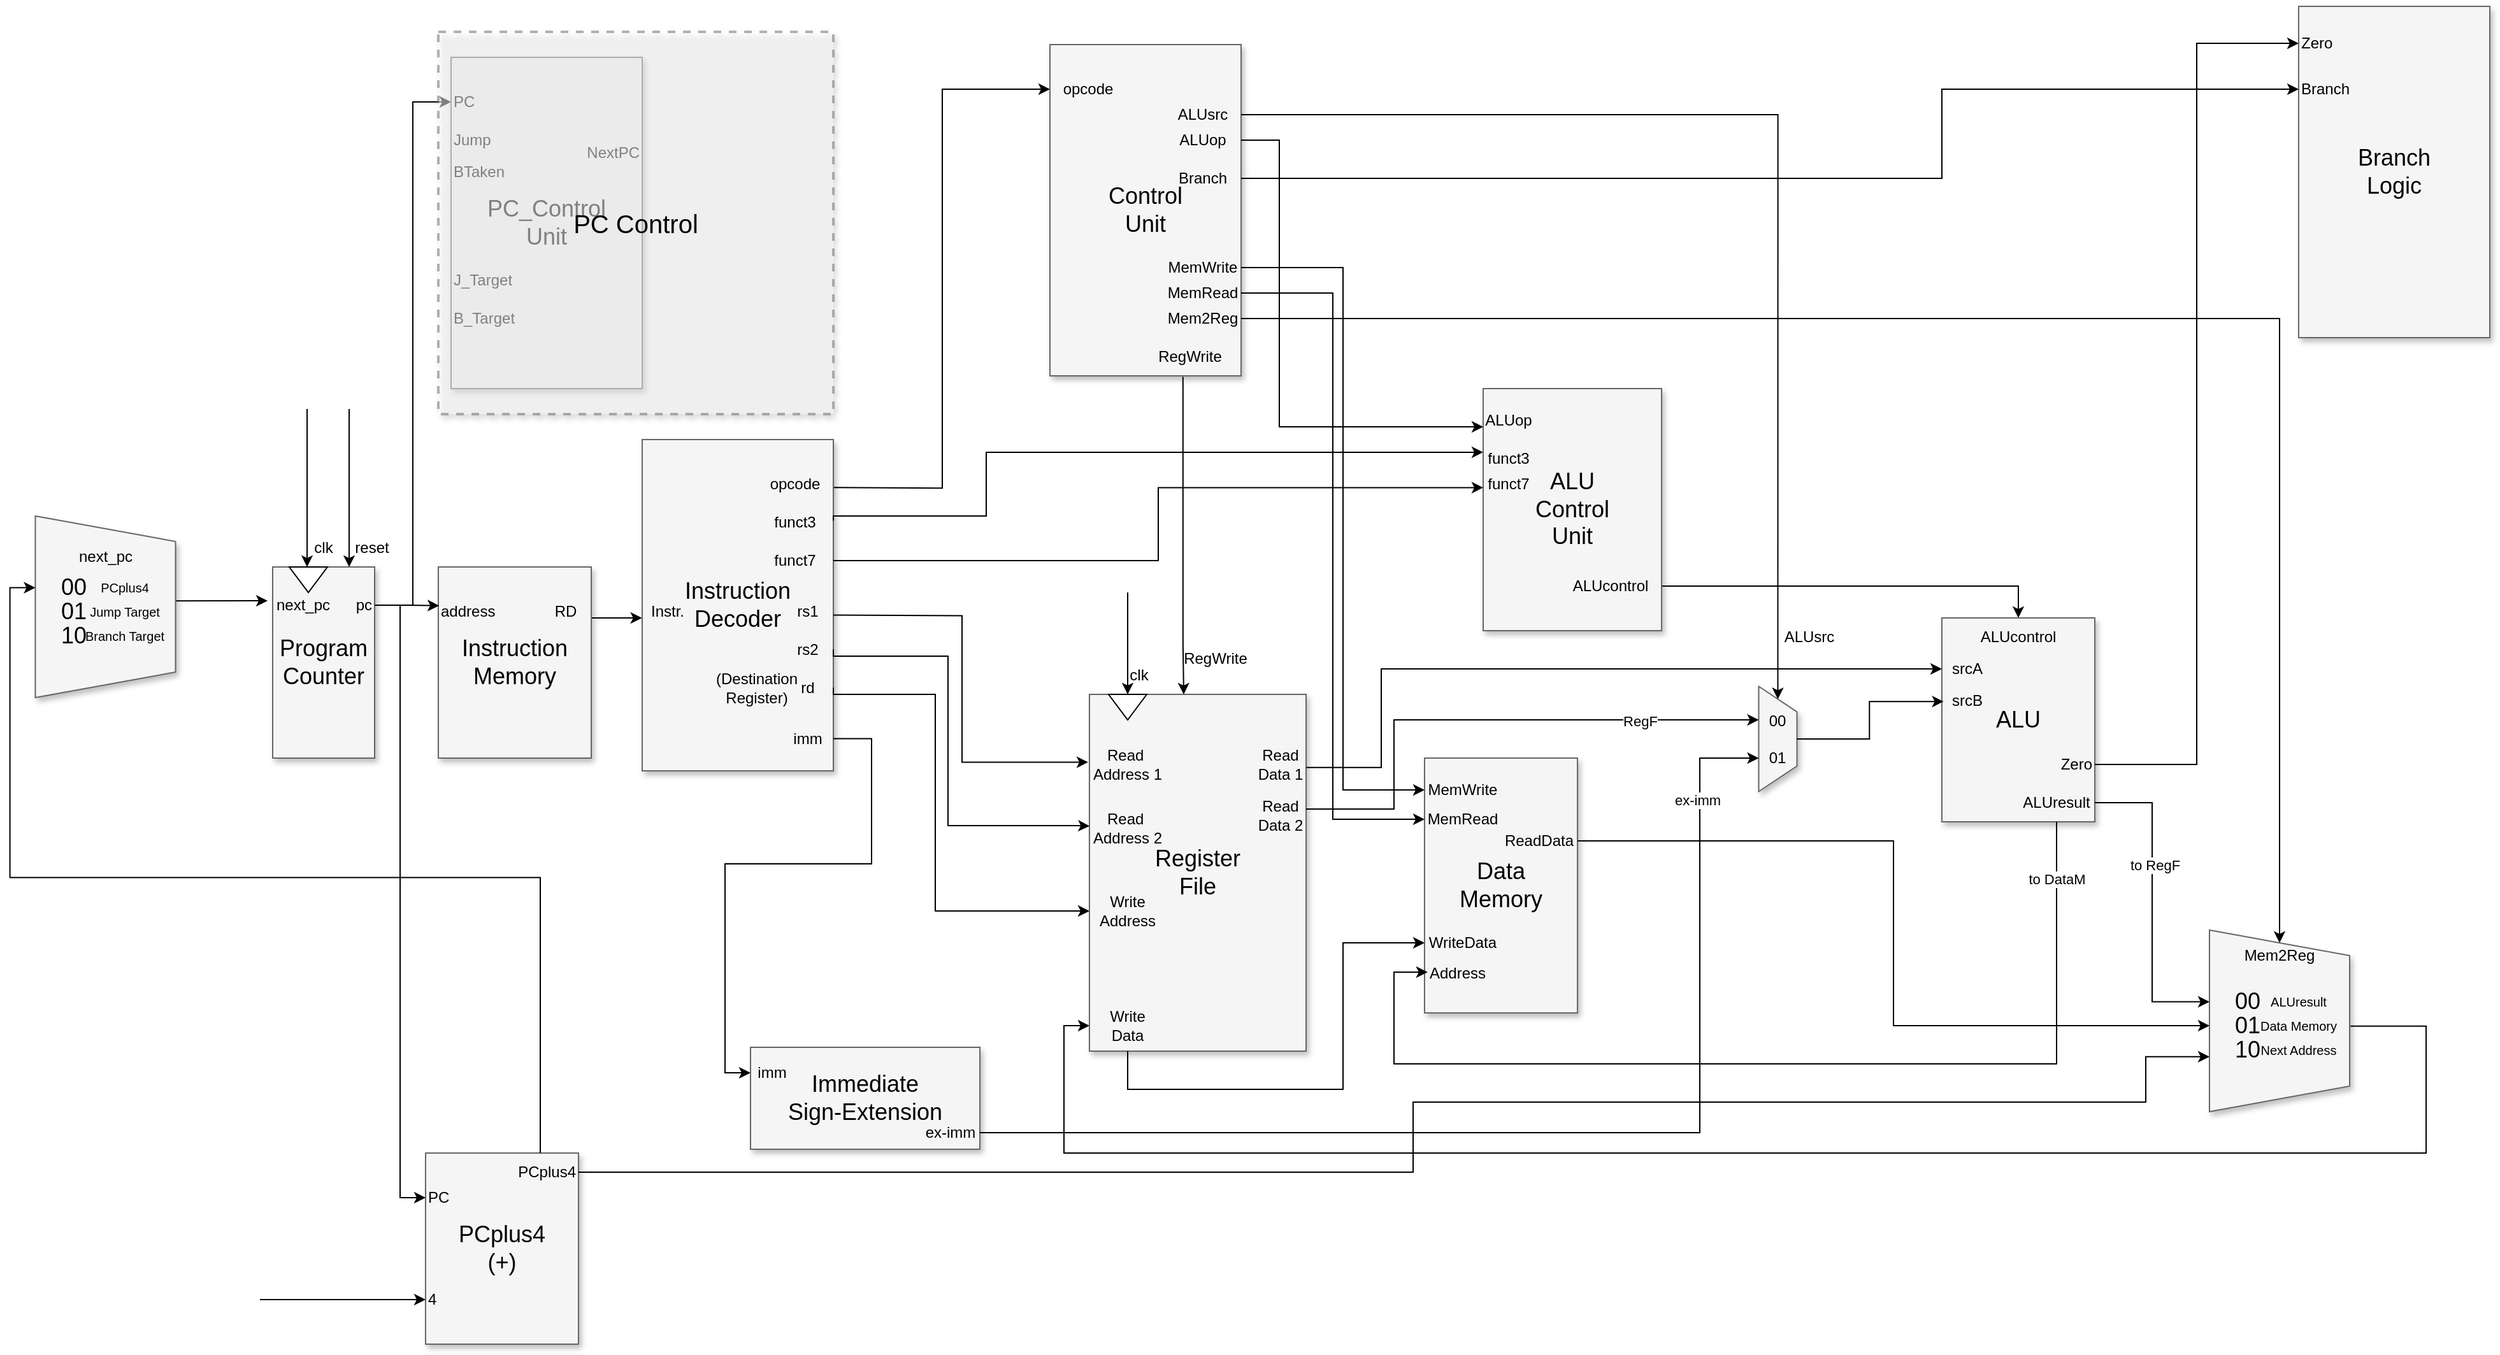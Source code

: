 <mxfile version="25.0.3">
  <diagram name="Page-1" id="90a13364-a465-7bf4-72fc-28e22215d7a0">
    <mxGraphModel dx="2390" dy="6137" grid="1" gridSize="10" guides="1" tooltips="1" connect="1" arrows="1" fold="1" page="1" pageScale="1.5" pageWidth="4681" pageHeight="3300" background="none" math="0" shadow="0">
      <root>
        <mxCell id="0" style=";html=1;" />
        <mxCell id="1" style=";html=1;" parent="0" />
        <mxCell id="F4LApp7SRapzV72RJLrX-4" style="edgeStyle=orthogonalEdgeStyle;rounded=0;orthogonalLoop=1;jettySize=auto;html=1;entryX=0.5;entryY=0;entryDx=0;entryDy=0;exitX=1;exitY=0.5;exitDx=0;exitDy=0;" parent="1" source="F4LApp7SRapzV72RJLrX-1" target="-hvyRLRQOOJ3VwnVLbOB-57" edge="1">
          <mxGeometry relative="1" as="geometry" />
        </mxCell>
        <mxCell id="F4LApp7SRapzV72RJLrX-8" value="" style="group" parent="1" vertex="1" connectable="0">
          <mxGeometry x="1211" y="510" width="180" height="280" as="geometry" />
        </mxCell>
        <mxCell id="3a17f1ce550125da-2" value="Register&lt;div&gt;File&lt;/div&gt;" style="whiteSpace=wrap;html=1;shadow=1;fontSize=18;fillColor=#f5f5f5;strokeColor=#666666;" parent="F4LApp7SRapzV72RJLrX-8" vertex="1">
          <mxGeometry width="170" height="280" as="geometry" />
        </mxCell>
        <mxCell id="JqTOLJbfiFGYhZ1s0W8t-2" value="" style="triangle;whiteSpace=wrap;html=1;rotation=90;" parent="F4LApp7SRapzV72RJLrX-8" vertex="1">
          <mxGeometry x="20" y="-5" width="20" height="30" as="geometry" />
        </mxCell>
        <mxCell id="JqTOLJbfiFGYhZ1s0W8t-5" value="Read&amp;nbsp;&lt;div&gt;Address 1&lt;/div&gt;" style="text;html=1;align=center;verticalAlign=middle;whiteSpace=wrap;rounded=0;" parent="F4LApp7SRapzV72RJLrX-8" vertex="1">
          <mxGeometry y="40" width="60" height="30" as="geometry" />
        </mxCell>
        <mxCell id="JqTOLJbfiFGYhZ1s0W8t-8" value="Read&amp;nbsp;&lt;div&gt;Address 2&lt;/div&gt;" style="text;html=1;align=center;verticalAlign=middle;whiteSpace=wrap;rounded=0;" parent="F4LApp7SRapzV72RJLrX-8" vertex="1">
          <mxGeometry y="90" width="60" height="30" as="geometry" />
        </mxCell>
        <mxCell id="JqTOLJbfiFGYhZ1s0W8t-10" value="Write&lt;div&gt;Address&lt;/div&gt;" style="text;html=1;align=center;verticalAlign=middle;whiteSpace=wrap;rounded=0;" parent="F4LApp7SRapzV72RJLrX-8" vertex="1">
          <mxGeometry y="150" width="60" height="40" as="geometry" />
        </mxCell>
        <mxCell id="JqTOLJbfiFGYhZ1s0W8t-13" value="Write&lt;div&gt;Data&lt;/div&gt;" style="text;html=1;align=center;verticalAlign=middle;whiteSpace=wrap;rounded=0;" parent="F4LApp7SRapzV72RJLrX-8" vertex="1">
          <mxGeometry y="240" width="60" height="40" as="geometry" />
        </mxCell>
        <mxCell id="JqTOLJbfiFGYhZ1s0W8t-16" value="Read&lt;br&gt;Data 1" style="text;html=1;align=center;verticalAlign=middle;whiteSpace=wrap;rounded=0;" parent="F4LApp7SRapzV72RJLrX-8" vertex="1">
          <mxGeometry x="120" y="40" width="60" height="30" as="geometry" />
        </mxCell>
        <mxCell id="JqTOLJbfiFGYhZ1s0W8t-17" value="Read&lt;br&gt;Data 2" style="text;html=1;align=center;verticalAlign=middle;whiteSpace=wrap;rounded=0;" parent="F4LApp7SRapzV72RJLrX-8" vertex="1">
          <mxGeometry x="120" y="80" width="60" height="30" as="geometry" />
        </mxCell>
        <mxCell id="JqTOLJbfiFGYhZ1s0W8t-6" style="edgeStyle=orthogonalEdgeStyle;rounded=0;orthogonalLoop=1;jettySize=auto;html=1;exitX=0.5;exitY=1;exitDx=0;exitDy=0;" parent="F4LApp7SRapzV72RJLrX-8" source="JqTOLJbfiFGYhZ1s0W8t-5" target="JqTOLJbfiFGYhZ1s0W8t-5" edge="1">
          <mxGeometry relative="1" as="geometry" />
        </mxCell>
        <mxCell id="F4LApp7SRapzV72RJLrX-10" value="" style="group" parent="1" vertex="1" connectable="0">
          <mxGeometry x="1211" y="426" width="60" height="84" as="geometry" />
        </mxCell>
        <mxCell id="JqTOLJbfiFGYhZ1s0W8t-1" value="" style="edgeStyle=elbowEdgeStyle;rounded=0;html=1;startArrow=none;startFill=0;jettySize=auto;orthogonalLoop=1;fontSize=18;elbow=vertical;entryX=0;entryY=0.5;entryDx=0;entryDy=0;" parent="F4LApp7SRapzV72RJLrX-10" target="JqTOLJbfiFGYhZ1s0W8t-2" edge="1">
          <mxGeometry relative="1" as="geometry">
            <Array as="points">
              <mxPoint x="29" y="30" />
            </Array>
            <mxPoint x="30" y="4" as="sourcePoint" />
            <mxPoint x="19" y="54" as="targetPoint" />
          </mxGeometry>
        </mxCell>
        <mxCell id="F4LApp7SRapzV72RJLrX-15" value="" style="group" parent="1" vertex="1" connectable="0">
          <mxGeometry x="1900" y="710" width="316.25" height="120" as="geometry" />
        </mxCell>
        <mxCell id="-hvyRLRQOOJ3VwnVLbOB-45" value="" style="group" parent="F4LApp7SRapzV72RJLrX-15" vertex="1" connectable="0">
          <mxGeometry x="190" width="126.25" height="120" as="geometry" />
        </mxCell>
        <mxCell id="F4LApp7SRapzV72RJLrX-11" value="" style="group" parent="-hvyRLRQOOJ3VwnVLbOB-45" vertex="1" connectable="0">
          <mxGeometry x="-3.553e-15" width="126.25" height="120" as="geometry" />
        </mxCell>
        <mxCell id="-hvyRLRQOOJ3VwnVLbOB-44" value="&lt;div&gt;&lt;br&gt;&lt;/div&gt;" style="text;html=1;align=center;verticalAlign=middle;whiteSpace=wrap;rounded=0;fontFamily=Helvetica;fontSize=18;fontColor=default;" parent="F4LApp7SRapzV72RJLrX-11" vertex="1">
          <mxGeometry x="3.553e-15" y="50" width="60" height="30" as="geometry" />
        </mxCell>
        <mxCell id="F4LApp7SRapzV72RJLrX-90" value="" style="group" parent="F4LApp7SRapzV72RJLrX-11" vertex="1" connectable="0">
          <mxGeometry width="126.25" height="120" as="geometry" />
        </mxCell>
        <mxCell id="-hvyRLRQOOJ3VwnVLbOB-43" value="" style="shape=trapezoid;perimeter=trapezoidPerimeter;whiteSpace=wrap;html=1;fixedSize=1;shadow=1;strokeColor=#666666;align=center;verticalAlign=middle;fontFamily=Helvetica;fontSize=18;fontColor=default;fillColor=#f5f5f5;rotation=90;" parent="F4LApp7SRapzV72RJLrX-90" vertex="1">
          <mxGeometry x="-16.25" y="1.25" width="142.5" height="110" as="geometry" />
        </mxCell>
        <mxCell id="F4LApp7SRapzV72RJLrX-87" value="&lt;span style=&quot;font-size: 18px;&quot;&gt;00&lt;/span&gt;" style="text;html=1;align=center;verticalAlign=middle;whiteSpace=wrap;rounded=0;" parent="F4LApp7SRapzV72RJLrX-90" vertex="1">
          <mxGeometry y="30" width="60" height="22.5" as="geometry" />
        </mxCell>
        <mxCell id="F4LApp7SRapzV72RJLrX-88" value="&lt;span style=&quot;font-size: 18px;&quot;&gt;01&lt;/span&gt;" style="text;html=1;align=center;verticalAlign=middle;whiteSpace=wrap;rounded=0;" parent="F4LApp7SRapzV72RJLrX-90" vertex="1">
          <mxGeometry y="48.75" width="60" height="22.5" as="geometry" />
        </mxCell>
        <mxCell id="F4LApp7SRapzV72RJLrX-89" value="&lt;span style=&quot;font-size: 18px;&quot;&gt;10&lt;/span&gt;" style="text;html=1;align=center;verticalAlign=middle;whiteSpace=wrap;rounded=0;" parent="F4LApp7SRapzV72RJLrX-90" vertex="1">
          <mxGeometry y="67.5" width="60" height="22.5" as="geometry" />
        </mxCell>
        <mxCell id="F4LApp7SRapzV72RJLrX-91" value="&lt;font style=&quot;font-size: 10px;&quot;&gt;ALUresult&lt;/font&gt;" style="text;html=1;align=center;verticalAlign=middle;whiteSpace=wrap;rounded=0;" parent="F4LApp7SRapzV72RJLrX-90" vertex="1">
          <mxGeometry x="40" y="30" width="60" height="22.5" as="geometry" />
        </mxCell>
        <mxCell id="F4LApp7SRapzV72RJLrX-92" value="&lt;font style=&quot;font-size: 10px;&quot;&gt;Data Memory&lt;/font&gt;" style="text;html=1;align=center;verticalAlign=middle;whiteSpace=wrap;rounded=0;" parent="F4LApp7SRapzV72RJLrX-90" vertex="1">
          <mxGeometry x="35" y="48.75" width="70" height="22.5" as="geometry" />
        </mxCell>
        <mxCell id="F4LApp7SRapzV72RJLrX-93" value="&lt;font style=&quot;font-size: 10px;&quot;&gt;Next Address&lt;/font&gt;" style="text;html=1;align=center;verticalAlign=middle;whiteSpace=wrap;rounded=0;" parent="F4LApp7SRapzV72RJLrX-90" vertex="1">
          <mxGeometry x="35" y="67.5" width="70" height="22.5" as="geometry" />
        </mxCell>
        <mxCell id="laC3dYbV331lfGwgBf-x-39" value="Mem2Reg" style="text;html=1;align=center;verticalAlign=middle;whiteSpace=wrap;rounded=0;" parent="F4LApp7SRapzV72RJLrX-90" vertex="1">
          <mxGeometry x="25" y="-10" width="60" height="30" as="geometry" />
        </mxCell>
        <mxCell id="F4LApp7SRapzV72RJLrX-17" value="" style="group" parent="1" vertex="1" connectable="0">
          <mxGeometry x="850" y="310" width="280" height="370" as="geometry" />
        </mxCell>
        <mxCell id="-hvyRLRQOOJ3VwnVLbOB-4" style="edgeStyle=orthogonalEdgeStyle;rounded=0;orthogonalLoop=1;jettySize=auto;html=1;entryX=0;entryY=0.5;entryDx=0;entryDy=0;" parent="F4LApp7SRapzV72RJLrX-17" target="-hvyRLRQOOJ3VwnVLbOB-49" edge="1">
          <mxGeometry relative="1" as="geometry">
            <mxPoint x="210" y="37.62" as="targetPoint" />
            <mxPoint x="160" y="37.62" as="sourcePoint" />
          </mxGeometry>
        </mxCell>
        <mxCell id="-hvyRLRQOOJ3VwnVLbOB-1" value="Instruction&lt;div&gt;Decoder&lt;/div&gt;" style="whiteSpace=wrap;html=1;shadow=1;fontSize=18;fillColor=#f5f5f5;strokeColor=#666666;" parent="F4LApp7SRapzV72RJLrX-17" vertex="1">
          <mxGeometry x="10" width="150" height="260" as="geometry" />
        </mxCell>
        <mxCell id="-hvyRLRQOOJ3VwnVLbOB-2" value="Instr." style="text;html=1;align=center;verticalAlign=middle;whiteSpace=wrap;rounded=0;" parent="F4LApp7SRapzV72RJLrX-17" vertex="1">
          <mxGeometry y="120" width="60" height="30" as="geometry" />
        </mxCell>
        <mxCell id="-hvyRLRQOOJ3VwnVLbOB-6" value="opcode" style="text;html=1;align=center;verticalAlign=middle;whiteSpace=wrap;rounded=0;" parent="F4LApp7SRapzV72RJLrX-17" vertex="1">
          <mxGeometry x="100" y="20" width="60" height="30" as="geometry" />
        </mxCell>
        <mxCell id="-hvyRLRQOOJ3VwnVLbOB-7" value="rs1" style="text;html=1;align=center;verticalAlign=middle;whiteSpace=wrap;rounded=0;" parent="F4LApp7SRapzV72RJLrX-17" vertex="1">
          <mxGeometry x="110" y="120" width="60" height="30" as="geometry" />
        </mxCell>
        <mxCell id="-hvyRLRQOOJ3VwnVLbOB-8" value="rs2" style="text;html=1;align=center;verticalAlign=middle;whiteSpace=wrap;rounded=0;" parent="F4LApp7SRapzV72RJLrX-17" vertex="1">
          <mxGeometry x="110" y="150" width="60" height="30" as="geometry" />
        </mxCell>
        <mxCell id="-hvyRLRQOOJ3VwnVLbOB-9" value="rd" style="text;html=1;align=center;verticalAlign=middle;whiteSpace=wrap;rounded=0;" parent="F4LApp7SRapzV72RJLrX-17" vertex="1">
          <mxGeometry x="110" y="180" width="60" height="30" as="geometry" />
        </mxCell>
        <mxCell id="-hvyRLRQOOJ3VwnVLbOB-10" value="imm" style="text;html=1;align=center;verticalAlign=middle;whiteSpace=wrap;rounded=0;" parent="F4LApp7SRapzV72RJLrX-17" vertex="1">
          <mxGeometry x="110" y="220" width="60" height="30" as="geometry" />
        </mxCell>
        <mxCell id="-hvyRLRQOOJ3VwnVLbOB-11" value="funct3" style="text;html=1;align=center;verticalAlign=middle;whiteSpace=wrap;rounded=0;" parent="F4LApp7SRapzV72RJLrX-17" vertex="1">
          <mxGeometry x="100" y="50" width="60" height="30" as="geometry" />
        </mxCell>
        <mxCell id="-hvyRLRQOOJ3VwnVLbOB-12" value="funct7" style="text;html=1;align=center;verticalAlign=middle;whiteSpace=wrap;rounded=0;" parent="F4LApp7SRapzV72RJLrX-17" vertex="1">
          <mxGeometry x="100" y="80" width="60" height="30" as="geometry" />
        </mxCell>
        <mxCell id="-hvyRLRQOOJ3VwnVLbOB-13" style="edgeStyle=orthogonalEdgeStyle;rounded=0;orthogonalLoop=1;jettySize=auto;html=1;entryX=0.167;entryY=0.333;entryDx=0;entryDy=0;entryPerimeter=0;" parent="F4LApp7SRapzV72RJLrX-17" target="-hvyRLRQOOJ3VwnVLbOB-64" edge="1">
          <mxGeometry relative="1" as="geometry">
            <mxPoint x="210" y="63.62" as="targetPoint" />
            <mxPoint x="160" y="63.62" as="sourcePoint" />
            <Array as="points">
              <mxPoint x="280" y="60" />
              <mxPoint x="280" y="10" />
            </Array>
          </mxGeometry>
        </mxCell>
        <mxCell id="-hvyRLRQOOJ3VwnVLbOB-17" style="edgeStyle=orthogonalEdgeStyle;rounded=0;orthogonalLoop=1;jettySize=auto;html=1;entryX=-0.006;entryY=0.19;entryDx=0;entryDy=0;entryPerimeter=0;" parent="F4LApp7SRapzV72RJLrX-17" target="3a17f1ce550125da-2" edge="1">
          <mxGeometry relative="1" as="geometry">
            <mxPoint x="210.0" y="137.81" as="targetPoint" />
            <mxPoint x="160" y="137.81" as="sourcePoint" />
          </mxGeometry>
        </mxCell>
        <mxCell id="-hvyRLRQOOJ3VwnVLbOB-18" style="edgeStyle=orthogonalEdgeStyle;rounded=0;orthogonalLoop=1;jettySize=auto;html=1;entryX=0.001;entryY=0.369;entryDx=0;entryDy=0;entryPerimeter=0;" parent="F4LApp7SRapzV72RJLrX-17" target="3a17f1ce550125da-2" edge="1">
          <mxGeometry relative="1" as="geometry">
            <mxPoint x="310" y="290" as="targetPoint" />
            <mxPoint x="160" y="164.81" as="sourcePoint" />
            <Array as="points">
              <mxPoint x="160" y="170" />
              <mxPoint x="250" y="170" />
              <mxPoint x="250" y="303" />
              <mxPoint x="350" y="303" />
            </Array>
          </mxGeometry>
        </mxCell>
        <mxCell id="-hvyRLRQOOJ3VwnVLbOB-19" style="edgeStyle=orthogonalEdgeStyle;rounded=0;orthogonalLoop=1;jettySize=auto;html=1;entryX=0;entryY=0.5;entryDx=0;entryDy=0;" parent="F4LApp7SRapzV72RJLrX-17" target="JqTOLJbfiFGYhZ1s0W8t-10" edge="1">
          <mxGeometry relative="1" as="geometry">
            <mxPoint x="210.0" y="194.81" as="targetPoint" />
            <mxPoint x="160" y="194.81" as="sourcePoint" />
            <Array as="points">
              <mxPoint x="160" y="200" />
              <mxPoint x="240" y="200" />
              <mxPoint x="240" y="370" />
            </Array>
          </mxGeometry>
        </mxCell>
        <mxCell id="-hvyRLRQOOJ3VwnVLbOB-20" style="edgeStyle=orthogonalEdgeStyle;rounded=0;orthogonalLoop=1;jettySize=auto;html=1;entryX=0;entryY=0.25;entryDx=0;entryDy=0;" parent="F4LApp7SRapzV72RJLrX-17" target="laC3dYbV331lfGwgBf-x-15" edge="1">
          <mxGeometry relative="1" as="geometry">
            <mxPoint x="210.0" y="234.81" as="targetPoint" />
            <mxPoint x="160" y="234.81" as="sourcePoint" />
            <Array as="points">
              <mxPoint x="190" y="235" />
              <mxPoint x="190" y="333" />
              <mxPoint x="75" y="333" />
              <mxPoint x="75" y="497" />
            </Array>
          </mxGeometry>
        </mxCell>
        <mxCell id="-hvyRLRQOOJ3VwnVLbOB-21" value="(Destination&lt;div&gt;Register)&lt;/div&gt;" style="text;html=1;align=center;verticalAlign=middle;whiteSpace=wrap;rounded=0;" parent="F4LApp7SRapzV72RJLrX-17" vertex="1">
          <mxGeometry x="70" y="180" width="60" height="30" as="geometry" />
        </mxCell>
        <mxCell id="3a17f1ce550125da-20" style="edgeStyle=elbowEdgeStyle;rounded=0;html=1;startArrow=none;startFill=0;jettySize=auto;orthogonalLoop=1;fontSize=18;elbow=vertical;entryX=-0.001;entryY=0.538;entryDx=0;entryDy=0;entryPerimeter=0;" parent="1" source="0RyyWnerKbfPe0gcl8zv-1" target="-hvyRLRQOOJ3VwnVLbOB-1" edge="1">
          <mxGeometry relative="1" as="geometry">
            <Array as="points">
              <mxPoint x="860" y="450" />
              <mxPoint x="970" y="480" />
            </Array>
            <mxPoint x="864" y="446" as="targetPoint" />
          </mxGeometry>
        </mxCell>
        <mxCell id="F4LApp7SRapzV72RJLrX-21" value="" style="group" parent="1" vertex="1" connectable="0">
          <mxGeometry x="489" y="286" width="189" height="274" as="geometry" />
        </mxCell>
        <mxCell id="3a17f1ce550125da-8" value="Program&lt;div&gt;Counter&lt;/div&gt;" style="whiteSpace=wrap;html=1;shadow=1;fontSize=18;fillColor=#f5f5f5;strokeColor=#666666;" parent="F4LApp7SRapzV72RJLrX-21" vertex="1">
          <mxGeometry x="81" y="124" width="80" height="150" as="geometry" />
        </mxCell>
        <mxCell id="0RyyWnerKbfPe0gcl8zv-6" value="" style="edgeStyle=elbowEdgeStyle;rounded=0;html=1;startArrow=none;startFill=0;jettySize=auto;orthogonalLoop=1;fontSize=18;elbow=vertical;" parent="F4LApp7SRapzV72RJLrX-21" edge="1">
          <mxGeometry relative="1" as="geometry">
            <Array as="points" />
            <mxPoint y="150.67" as="sourcePoint" />
            <mxPoint x="77" y="150.67" as="targetPoint" />
          </mxGeometry>
        </mxCell>
        <mxCell id="0RyyWnerKbfPe0gcl8zv-7" value="next_pc" style="text;html=1;align=center;verticalAlign=middle;whiteSpace=wrap;rounded=0;" parent="F4LApp7SRapzV72RJLrX-21" vertex="1">
          <mxGeometry x="75" y="139" width="60" height="30" as="geometry" />
        </mxCell>
        <mxCell id="0RyyWnerKbfPe0gcl8zv-8" value="pc" style="text;html=1;align=right;verticalAlign=middle;whiteSpace=wrap;rounded=0;" parent="F4LApp7SRapzV72RJLrX-21" vertex="1">
          <mxGeometry x="101" y="139" width="60" height="30" as="geometry" />
        </mxCell>
        <mxCell id="0RyyWnerKbfPe0gcl8zv-11" value="" style="triangle;whiteSpace=wrap;html=1;rotation=90;" parent="F4LApp7SRapzV72RJLrX-21" vertex="1">
          <mxGeometry x="99" y="119" width="20" height="30" as="geometry" />
        </mxCell>
        <mxCell id="F4LApp7SRapzV72RJLrX-19" value="" style="group" parent="F4LApp7SRapzV72RJLrX-21" vertex="1" connectable="0">
          <mxGeometry x="91" width="60" height="124" as="geometry" />
        </mxCell>
        <mxCell id="0RyyWnerKbfPe0gcl8zv-10" value="" style="edgeStyle=elbowEdgeStyle;rounded=0;html=1;startArrow=none;startFill=0;jettySize=auto;orthogonalLoop=1;fontSize=18;elbow=vertical;entryX=0.25;entryY=0;entryDx=0;entryDy=0;" parent="F4LApp7SRapzV72RJLrX-19" edge="1">
          <mxGeometry relative="1" as="geometry">
            <Array as="points">
              <mxPoint x="30" y="104" />
            </Array>
            <mxPoint x="17" as="sourcePoint" />
            <mxPoint x="17" y="124" as="targetPoint" />
          </mxGeometry>
        </mxCell>
        <mxCell id="0RyyWnerKbfPe0gcl8zv-12" value="clk" style="text;html=1;align=center;verticalAlign=middle;whiteSpace=wrap;rounded=0;" parent="F4LApp7SRapzV72RJLrX-19" vertex="1">
          <mxGeometry y="94" width="60" height="30" as="geometry" />
        </mxCell>
        <mxCell id="F4LApp7SRapzV72RJLrX-20" value="" style="group" parent="F4LApp7SRapzV72RJLrX-21" vertex="1" connectable="0">
          <mxGeometry x="129" width="60" height="124" as="geometry" />
        </mxCell>
        <mxCell id="0RyyWnerKbfPe0gcl8zv-13" value="" style="edgeStyle=elbowEdgeStyle;rounded=0;html=1;startArrow=none;startFill=0;jettySize=auto;orthogonalLoop=1;fontSize=18;elbow=vertical;entryX=0.75;entryY=0;entryDx=0;entryDy=0;" parent="F4LApp7SRapzV72RJLrX-20" target="3a17f1ce550125da-8" edge="1">
          <mxGeometry relative="1" as="geometry">
            <Array as="points" />
            <mxPoint x="12" as="sourcePoint" />
            <mxPoint x="67" y="70" as="targetPoint" />
          </mxGeometry>
        </mxCell>
        <mxCell id="0RyyWnerKbfPe0gcl8zv-14" value="reset" style="text;html=1;align=center;verticalAlign=middle;whiteSpace=wrap;rounded=0;" parent="F4LApp7SRapzV72RJLrX-20" vertex="1">
          <mxGeometry y="94" width="60" height="30" as="geometry" />
        </mxCell>
        <mxCell id="F4LApp7SRapzV72RJLrX-22" value="" style="group" parent="1" vertex="1" connectable="0">
          <mxGeometry x="690" y="410" width="140" height="150" as="geometry" />
        </mxCell>
        <mxCell id="0RyyWnerKbfPe0gcl8zv-1" value="Instruction&lt;div&gt;Memory&lt;/div&gt;" style="whiteSpace=wrap;html=1;shadow=1;fontSize=18;fillColor=#f5f5f5;strokeColor=#666666;" parent="F4LApp7SRapzV72RJLrX-22" vertex="1">
          <mxGeometry x="10" width="120" height="150" as="geometry" />
        </mxCell>
        <mxCell id="0RyyWnerKbfPe0gcl8zv-3" value="address" style="text;html=1;align=left;verticalAlign=middle;whiteSpace=wrap;rounded=0;" parent="F4LApp7SRapzV72RJLrX-22" vertex="1">
          <mxGeometry x="10" y="20" width="60" height="30" as="geometry" />
        </mxCell>
        <mxCell id="0RyyWnerKbfPe0gcl8zv-4" value="RD" style="text;html=1;align=center;verticalAlign=middle;whiteSpace=wrap;rounded=0;" parent="F4LApp7SRapzV72RJLrX-22" vertex="1">
          <mxGeometry x="80" y="20" width="60" height="30" as="geometry" />
        </mxCell>
        <mxCell id="F4LApp7SRapzV72RJLrX-28" value="" style="group" parent="1" vertex="1" connectable="0">
          <mxGeometry x="1180" width="180" height="510" as="geometry" />
        </mxCell>
        <mxCell id="-hvyRLRQOOJ3VwnVLbOB-47" value="Control&lt;div&gt;Unit&lt;/div&gt;" style="whiteSpace=wrap;html=1;shadow=1;fontSize=18;fillColor=#f5f5f5;strokeColor=#666666;" parent="F4LApp7SRapzV72RJLrX-28" vertex="1">
          <mxGeometry width="150" height="260" as="geometry" />
        </mxCell>
        <mxCell id="-hvyRLRQOOJ3VwnVLbOB-48" value="RegWrite" style="text;html=1;align=center;verticalAlign=middle;whiteSpace=wrap;rounded=0;" parent="F4LApp7SRapzV72RJLrX-28" vertex="1">
          <mxGeometry x="80" y="230" width="60" height="30" as="geometry" />
        </mxCell>
        <mxCell id="-hvyRLRQOOJ3VwnVLbOB-49" value="opcode" style="text;html=1;align=center;verticalAlign=middle;whiteSpace=wrap;rounded=0;" parent="F4LApp7SRapzV72RJLrX-28" vertex="1">
          <mxGeometry y="20" width="60" height="30" as="geometry" />
        </mxCell>
        <mxCell id="-hvyRLRQOOJ3VwnVLbOB-59" value="ALUop" style="text;html=1;align=center;verticalAlign=middle;whiteSpace=wrap;rounded=0;" parent="F4LApp7SRapzV72RJLrX-28" vertex="1">
          <mxGeometry x="90" y="60" width="60" height="30" as="geometry" />
        </mxCell>
        <mxCell id="F4LApp7SRapzV72RJLrX-9" value="" style="group" parent="F4LApp7SRapzV72RJLrX-28" vertex="1" connectable="0">
          <mxGeometry x="100" y="466.5" width="60" height="43.5" as="geometry" />
        </mxCell>
        <mxCell id="F4LApp7SRapzV72RJLrX-7" value="" style="group" parent="F4LApp7SRapzV72RJLrX-9" vertex="1" connectable="0">
          <mxGeometry width="60" height="37" as="geometry" />
        </mxCell>
        <mxCell id="JqTOLJbfiFGYhZ1s0W8t-15" value="RegWrite" style="text;html=1;align=center;verticalAlign=middle;whiteSpace=wrap;rounded=0;" parent="F4LApp7SRapzV72RJLrX-7" vertex="1">
          <mxGeometry width="60" height="30" as="geometry" />
        </mxCell>
        <mxCell id="JqTOLJbfiFGYhZ1s0W8t-14" value="" style="edgeStyle=elbowEdgeStyle;rounded=0;html=1;startArrow=none;startFill=0;jettySize=auto;orthogonalLoop=1;fontSize=18;elbow=vertical;exitX=0.696;exitY=1.003;exitDx=0;exitDy=0;exitPerimeter=0;" parent="F4LApp7SRapzV72RJLrX-9" source="-hvyRLRQOOJ3VwnVLbOB-47" edge="1">
          <mxGeometry relative="1" as="geometry">
            <Array as="points">
              <mxPoint x="10" y="3.5" />
            </Array>
            <mxPoint x="1" y="-96.5" as="sourcePoint" />
            <mxPoint x="5" y="43.5" as="targetPoint" />
          </mxGeometry>
        </mxCell>
        <mxCell id="JqTOLJbfiFGYhZ1s0W8t-3" value="clk" style="text;html=1;align=center;verticalAlign=middle;whiteSpace=wrap;rounded=0;" parent="F4LApp7SRapzV72RJLrX-28" vertex="1">
          <mxGeometry x="40" y="480" width="60" height="30" as="geometry" />
        </mxCell>
        <mxCell id="F4LApp7SRapzV72RJLrX-56" value="MemRead" style="text;html=1;align=center;verticalAlign=middle;whiteSpace=wrap;rounded=0;" parent="F4LApp7SRapzV72RJLrX-28" vertex="1">
          <mxGeometry x="90" y="180" width="60" height="30" as="geometry" />
        </mxCell>
        <mxCell id="F4LApp7SRapzV72RJLrX-73" value="MemWrite" style="text;html=1;align=center;verticalAlign=middle;whiteSpace=wrap;rounded=0;" parent="F4LApp7SRapzV72RJLrX-28" vertex="1">
          <mxGeometry x="90" y="160" width="60" height="30" as="geometry" />
        </mxCell>
        <mxCell id="laC3dYbV331lfGwgBf-x-33" value="ALUsrc" style="text;html=1;align=center;verticalAlign=middle;whiteSpace=wrap;rounded=0;" parent="F4LApp7SRapzV72RJLrX-28" vertex="1">
          <mxGeometry x="90" y="40" width="60" height="30" as="geometry" />
        </mxCell>
        <mxCell id="laC3dYbV331lfGwgBf-x-37" value="Mem2Reg" style="text;html=1;align=center;verticalAlign=middle;whiteSpace=wrap;rounded=0;" parent="F4LApp7SRapzV72RJLrX-28" vertex="1">
          <mxGeometry x="90" y="200" width="60" height="30" as="geometry" />
        </mxCell>
        <mxCell id="laC3dYbV331lfGwgBf-x-40" value="Branch" style="text;html=1;align=center;verticalAlign=middle;whiteSpace=wrap;rounded=0;" parent="F4LApp7SRapzV72RJLrX-28" vertex="1">
          <mxGeometry x="90" y="90" width="60" height="30" as="geometry" />
        </mxCell>
        <mxCell id="F4LApp7SRapzV72RJLrX-57" value="" style="group" parent="1" vertex="1" connectable="0">
          <mxGeometry x="1470" y="560" width="124" height="200" as="geometry" />
        </mxCell>
        <mxCell id="3a17f1ce550125da-4" value="Data&lt;div&gt;Memory&lt;/div&gt;" style="whiteSpace=wrap;html=1;shadow=1;fontSize=18;fillColor=#f5f5f5;strokeColor=#666666;" parent="F4LApp7SRapzV72RJLrX-57" vertex="1">
          <mxGeometry x="4" width="120" height="200" as="geometry" />
        </mxCell>
        <mxCell id="F4LApp7SRapzV72RJLrX-40" value="Address" style="text;html=1;align=center;verticalAlign=middle;whiteSpace=wrap;rounded=0;" parent="F4LApp7SRapzV72RJLrX-57" vertex="1">
          <mxGeometry y="154" width="60" height="30" as="geometry" />
        </mxCell>
        <mxCell id="F4LApp7SRapzV72RJLrX-41" value="WriteData" style="text;html=1;align=center;verticalAlign=middle;whiteSpace=wrap;rounded=0;" parent="F4LApp7SRapzV72RJLrX-57" vertex="1">
          <mxGeometry x="4" y="130" width="60" height="30" as="geometry" />
        </mxCell>
        <mxCell id="F4LApp7SRapzV72RJLrX-42" value="MemWrite" style="text;html=1;align=center;verticalAlign=middle;whiteSpace=wrap;rounded=0;" parent="F4LApp7SRapzV72RJLrX-57" vertex="1">
          <mxGeometry x="4" y="10" width="60" height="30" as="geometry" />
        </mxCell>
        <mxCell id="F4LApp7SRapzV72RJLrX-43" value="MemRead" style="text;html=1;align=center;verticalAlign=middle;whiteSpace=wrap;rounded=0;" parent="F4LApp7SRapzV72RJLrX-57" vertex="1">
          <mxGeometry x="4" y="33" width="60" height="30" as="geometry" />
        </mxCell>
        <mxCell id="F4LApp7SRapzV72RJLrX-44" value="ReadData" style="text;html=1;align=center;verticalAlign=middle;whiteSpace=wrap;rounded=0;" parent="F4LApp7SRapzV72RJLrX-57" vertex="1">
          <mxGeometry x="64" y="50" width="60" height="30" as="geometry" />
        </mxCell>
        <mxCell id="F4LApp7SRapzV72RJLrX-58" value="" style="group" parent="1" vertex="1" connectable="0">
          <mxGeometry x="1880" y="450" width="120" height="160" as="geometry" />
        </mxCell>
        <mxCell id="-hvyRLRQOOJ3VwnVLbOB-57" value="ALU" style="whiteSpace=wrap;html=1;shadow=1;fontSize=18;fillColor=#f5f5f5;strokeColor=#666666;resizeWidth=0;comic=0;rotatable=1;treeFolding=0;collapsible=0;dropTarget=0;container=0;noLabel=0;portConstraintRotation=0;gradientColor=none;" parent="F4LApp7SRapzV72RJLrX-58" vertex="1">
          <mxGeometry width="120" height="160" as="geometry" />
        </mxCell>
        <mxCell id="F4LApp7SRapzV72RJLrX-6" value="ALUcontrol" style="text;html=1;align=center;verticalAlign=middle;whiteSpace=wrap;rounded=0;" parent="F4LApp7SRapzV72RJLrX-58" vertex="1">
          <mxGeometry x="30" width="60" height="30" as="geometry" />
        </mxCell>
        <mxCell id="F4LApp7SRapzV72RJLrX-85" value="ALUresult" style="text;html=1;align=center;verticalAlign=middle;whiteSpace=wrap;rounded=0;" parent="F4LApp7SRapzV72RJLrX-58" vertex="1">
          <mxGeometry x="60" y="130" width="60" height="30" as="geometry" />
        </mxCell>
        <mxCell id="laC3dYbV331lfGwgBf-x-6" value="srcA" style="text;html=1;align=center;verticalAlign=middle;whiteSpace=wrap;rounded=0;" parent="F4LApp7SRapzV72RJLrX-58" vertex="1">
          <mxGeometry x="-10" y="25" width="60" height="30" as="geometry" />
        </mxCell>
        <mxCell id="laC3dYbV331lfGwgBf-x-7" value="srcB" style="text;html=1;align=center;verticalAlign=middle;whiteSpace=wrap;rounded=0;" parent="F4LApp7SRapzV72RJLrX-58" vertex="1">
          <mxGeometry x="-10" y="50" width="60" height="30" as="geometry" />
        </mxCell>
        <mxCell id="laC3dYbV331lfGwgBf-x-29" value="Zero" style="text;html=1;align=right;verticalAlign=middle;whiteSpace=wrap;rounded=0;" parent="F4LApp7SRapzV72RJLrX-58" vertex="1">
          <mxGeometry x="60" y="100" width="60" height="30" as="geometry" />
        </mxCell>
        <mxCell id="F4LApp7SRapzV72RJLrX-61" value="" style="group" parent="1" vertex="1" connectable="0">
          <mxGeometry x="1510" y="270" width="150" height="190" as="geometry" />
        </mxCell>
        <mxCell id="-hvyRLRQOOJ3VwnVLbOB-56" value="ALU&lt;div&gt;Control&lt;/div&gt;&lt;div&gt;Unit&lt;/div&gt;" style="whiteSpace=wrap;html=1;shadow=1;fontSize=18;fillColor=#f5f5f5;strokeColor=#666666;" parent="F4LApp7SRapzV72RJLrX-61" vertex="1">
          <mxGeometry x="10" width="140" height="190" as="geometry" />
        </mxCell>
        <mxCell id="-hvyRLRQOOJ3VwnVLbOB-61" value="ALUop" style="text;html=1;align=center;verticalAlign=middle;whiteSpace=wrap;rounded=0;" parent="F4LApp7SRapzV72RJLrX-61" vertex="1">
          <mxGeometry y="10" width="60" height="30" as="geometry" />
        </mxCell>
        <mxCell id="-hvyRLRQOOJ3VwnVLbOB-64" value="funct3" style="text;html=1;align=center;verticalAlign=middle;whiteSpace=wrap;rounded=0;" parent="F4LApp7SRapzV72RJLrX-61" vertex="1">
          <mxGeometry y="40" width="60" height="30" as="geometry" />
        </mxCell>
        <mxCell id="-hvyRLRQOOJ3VwnVLbOB-65" value="funct7" style="text;html=1;align=center;verticalAlign=middle;whiteSpace=wrap;rounded=0;" parent="F4LApp7SRapzV72RJLrX-61" vertex="1">
          <mxGeometry y="60" width="60" height="30" as="geometry" />
        </mxCell>
        <mxCell id="F4LApp7SRapzV72RJLrX-1" value="ALUcontrol" style="text;html=1;align=center;verticalAlign=middle;whiteSpace=wrap;rounded=0;" parent="F4LApp7SRapzV72RJLrX-61" vertex="1">
          <mxGeometry x="80" y="140" width="60" height="30" as="geometry" />
        </mxCell>
        <mxCell id="-hvyRLRQOOJ3VwnVLbOB-15" style="edgeStyle=orthogonalEdgeStyle;rounded=0;orthogonalLoop=1;jettySize=auto;html=1;entryX=0;entryY=0.409;entryDx=0;entryDy=0;entryPerimeter=0;" parent="1" source="-hvyRLRQOOJ3VwnVLbOB-12" target="-hvyRLRQOOJ3VwnVLbOB-56" edge="1">
          <mxGeometry relative="1" as="geometry">
            <mxPoint x="1060.0" y="402" as="targetPoint" />
          </mxGeometry>
        </mxCell>
        <mxCell id="-hvyRLRQOOJ3VwnVLbOB-66" style="edgeStyle=orthogonalEdgeStyle;rounded=0;orthogonalLoop=1;jettySize=auto;html=1;entryX=0.167;entryY=0.667;entryDx=0;entryDy=0;entryPerimeter=0;fontFamily=Helvetica;fontSize=18;fontColor=default;" parent="1" source="-hvyRLRQOOJ3VwnVLbOB-59" target="-hvyRLRQOOJ3VwnVLbOB-61" edge="1">
          <mxGeometry relative="1" as="geometry">
            <Array as="points">
              <mxPoint x="1360" y="75" />
              <mxPoint x="1360" y="300" />
            </Array>
          </mxGeometry>
        </mxCell>
        <mxCell id="F4LApp7SRapzV72RJLrX-75" style="edgeStyle=orthogonalEdgeStyle;rounded=0;orthogonalLoop=1;jettySize=auto;html=1;entryX=0;entryY=0.5;entryDx=0;entryDy=0;" parent="1" source="F4LApp7SRapzV72RJLrX-56" target="F4LApp7SRapzV72RJLrX-43" edge="1">
          <mxGeometry relative="1" as="geometry" />
        </mxCell>
        <mxCell id="F4LApp7SRapzV72RJLrX-78" style="edgeStyle=orthogonalEdgeStyle;rounded=0;orthogonalLoop=1;jettySize=auto;html=1;entryX=0;entryY=0.5;entryDx=0;entryDy=0;" parent="1" source="F4LApp7SRapzV72RJLrX-44" target="F4LApp7SRapzV72RJLrX-88" edge="1">
          <mxGeometry relative="1" as="geometry">
            <mxPoint x="2030" y="720" as="targetPoint" />
          </mxGeometry>
        </mxCell>
        <mxCell id="F4LApp7SRapzV72RJLrX-95" style="edgeStyle=orthogonalEdgeStyle;rounded=0;orthogonalLoop=1;jettySize=auto;html=1;entryX=0;entryY=0.5;entryDx=0;entryDy=0;exitX=0.529;exitY=-0.006;exitDx=0;exitDy=0;exitPerimeter=0;" parent="1" source="-hvyRLRQOOJ3VwnVLbOB-43" target="JqTOLJbfiFGYhZ1s0W8t-13" edge="1">
          <mxGeometry relative="1" as="geometry">
            <Array as="points">
              <mxPoint x="2260" y="770" />
              <mxPoint x="2260" y="870" />
              <mxPoint x="1191" y="870" />
              <mxPoint x="1191" y="770" />
            </Array>
          </mxGeometry>
        </mxCell>
        <mxCell id="laC3dYbV331lfGwgBf-x-2" style="edgeStyle=orthogonalEdgeStyle;rounded=0;orthogonalLoop=1;jettySize=auto;html=1;entryX=0;entryY=0.5;entryDx=0;entryDy=0;" parent="1" source="F4LApp7SRapzV72RJLrX-85" target="F4LApp7SRapzV72RJLrX-87" edge="1">
          <mxGeometry relative="1" as="geometry" />
        </mxCell>
        <mxCell id="laC3dYbV331lfGwgBf-x-4" value="to RegF" style="edgeLabel;html=1;align=center;verticalAlign=middle;resizable=0;points=[];" parent="laC3dYbV331lfGwgBf-x-2" vertex="1" connectable="0">
          <mxGeometry x="-0.242" y="2" relative="1" as="geometry">
            <mxPoint as="offset" />
          </mxGeometry>
        </mxCell>
        <mxCell id="laC3dYbV331lfGwgBf-x-3" style="edgeStyle=orthogonalEdgeStyle;rounded=0;orthogonalLoop=1;jettySize=auto;html=1;entryX=0.02;entryY=0.84;entryDx=0;entryDy=0;entryPerimeter=0;" parent="1" source="F4LApp7SRapzV72RJLrX-85" target="3a17f1ce550125da-4" edge="1">
          <mxGeometry relative="1" as="geometry">
            <Array as="points">
              <mxPoint x="1970" y="800" />
              <mxPoint x="1450" y="800" />
              <mxPoint x="1450" y="728" />
            </Array>
          </mxGeometry>
        </mxCell>
        <mxCell id="laC3dYbV331lfGwgBf-x-5" value="to DataM" style="edgeLabel;html=1;align=center;verticalAlign=middle;resizable=0;points=[];" parent="laC3dYbV331lfGwgBf-x-3" vertex="1" connectable="0">
          <mxGeometry x="-0.89" relative="1" as="geometry">
            <mxPoint as="offset" />
          </mxGeometry>
        </mxCell>
        <mxCell id="laC3dYbV331lfGwgBf-x-8" style="edgeStyle=orthogonalEdgeStyle;rounded=0;orthogonalLoop=1;jettySize=auto;html=1;entryX=0;entryY=0.25;entryDx=0;entryDy=0;exitX=1.001;exitY=0.205;exitDx=0;exitDy=0;exitPerimeter=0;" parent="1" source="3a17f1ce550125da-2" target="-hvyRLRQOOJ3VwnVLbOB-57" edge="1">
          <mxGeometry relative="1" as="geometry">
            <Array as="points">
              <mxPoint x="1440" y="567" />
              <mxPoint x="1440" y="490" />
            </Array>
          </mxGeometry>
        </mxCell>
        <mxCell id="laC3dYbV331lfGwgBf-x-9" style="edgeStyle=orthogonalEdgeStyle;rounded=0;orthogonalLoop=1;jettySize=auto;html=1;entryX=0;entryY=0.5;entryDx=0;entryDy=0;" parent="1" source="JqTOLJbfiFGYhZ1s0W8t-13" target="F4LApp7SRapzV72RJLrX-41" edge="1">
          <mxGeometry relative="1" as="geometry">
            <Array as="points">
              <mxPoint x="1241" y="820" />
              <mxPoint x="1410" y="820" />
              <mxPoint x="1410" y="705" />
            </Array>
          </mxGeometry>
        </mxCell>
        <mxCell id="laC3dYbV331lfGwgBf-x-10" style="edgeStyle=orthogonalEdgeStyle;rounded=0;orthogonalLoop=1;jettySize=auto;html=1;entryX=0;entryY=0.5;entryDx=0;entryDy=0;" parent="1" source="F4LApp7SRapzV72RJLrX-73" target="F4LApp7SRapzV72RJLrX-42" edge="1">
          <mxGeometry relative="1" as="geometry">
            <Array as="points">
              <mxPoint x="1410" y="175" />
              <mxPoint x="1410" y="585" />
            </Array>
          </mxGeometry>
        </mxCell>
        <mxCell id="laC3dYbV331lfGwgBf-x-11" value="" style="shape=trapezoid;perimeter=trapezoidPerimeter;whiteSpace=wrap;html=1;fixedSize=1;shadow=1;strokeColor=#666666;align=center;verticalAlign=middle;fontFamily=Helvetica;fontSize=18;fontColor=default;fillColor=#f5f5f5;rotation=90;" parent="1" vertex="1">
          <mxGeometry x="1710" y="530" width="82.5" height="30" as="geometry" />
        </mxCell>
        <mxCell id="laC3dYbV331lfGwgBf-x-13" style="edgeStyle=orthogonalEdgeStyle;rounded=0;orthogonalLoop=1;jettySize=auto;html=1;entryX=0.25;entryY=0;entryDx=0;entryDy=0;" parent="1" source="3a17f1ce550125da-2" target="laC3dYbV331lfGwgBf-x-20" edge="1">
          <mxGeometry relative="1" as="geometry">
            <Array as="points">
              <mxPoint x="1450" y="600" />
              <mxPoint x="1450" y="530" />
            </Array>
          </mxGeometry>
        </mxCell>
        <mxCell id="laC3dYbV331lfGwgBf-x-21" value="RegF" style="edgeLabel;html=1;align=center;verticalAlign=middle;resizable=0;points=[];" parent="laC3dYbV331lfGwgBf-x-13" vertex="1" connectable="0">
          <mxGeometry x="0.561" y="-1" relative="1" as="geometry">
            <mxPoint as="offset" />
          </mxGeometry>
        </mxCell>
        <mxCell id="laC3dYbV331lfGwgBf-x-14" value="" style="group" parent="1" vertex="1" connectable="0">
          <mxGeometry x="930" y="797" width="210" height="70" as="geometry" />
        </mxCell>
        <mxCell id="laC3dYbV331lfGwgBf-x-15" value="&lt;div&gt;Immediate&lt;/div&gt;&lt;div&gt;Sign-Extension&lt;/div&gt;" style="whiteSpace=wrap;html=1;shadow=1;fontSize=18;fillColor=#f5f5f5;strokeColor=#666666;" parent="laC3dYbV331lfGwgBf-x-14" vertex="1">
          <mxGeometry x="15" y="-10" width="180" height="80" as="geometry" />
        </mxCell>
        <mxCell id="laC3dYbV331lfGwgBf-x-16" value="imm" style="text;html=1;align=center;verticalAlign=middle;whiteSpace=wrap;rounded=0;" parent="laC3dYbV331lfGwgBf-x-14" vertex="1">
          <mxGeometry x="-13" y="3.003" width="90" height="14" as="geometry" />
        </mxCell>
        <mxCell id="laC3dYbV331lfGwgBf-x-17" value="ex-imm" style="text;html=1;align=center;verticalAlign=middle;whiteSpace=wrap;rounded=0;" parent="laC3dYbV331lfGwgBf-x-14" vertex="1">
          <mxGeometry x="127" y="50.003" width="90" height="14" as="geometry" />
        </mxCell>
        <mxCell id="laC3dYbV331lfGwgBf-x-19" style="edgeStyle=orthogonalEdgeStyle;rounded=0;orthogonalLoop=1;jettySize=auto;html=1;entryX=0.25;entryY=1;entryDx=0;entryDy=0;" parent="1" target="laC3dYbV331lfGwgBf-x-20" edge="1">
          <mxGeometry relative="1" as="geometry">
            <mxPoint x="1125" y="854.029" as="sourcePoint" />
            <mxPoint x="1736.25" y="569.625" as="targetPoint" />
            <Array as="points">
              <mxPoint x="1690" y="854" />
              <mxPoint x="1690" y="560" />
            </Array>
          </mxGeometry>
        </mxCell>
        <mxCell id="laC3dYbV331lfGwgBf-x-22" value="ex-imm" style="edgeLabel;html=1;align=center;verticalAlign=middle;resizable=0;points=[];" parent="laC3dYbV331lfGwgBf-x-19" vertex="1" connectable="0">
          <mxGeometry x="0.826" y="2" relative="1" as="geometry">
            <mxPoint as="offset" />
          </mxGeometry>
        </mxCell>
        <mxCell id="laC3dYbV331lfGwgBf-x-20" value="00&lt;div&gt;&lt;br&gt;&lt;div&gt;01&lt;/div&gt;&lt;/div&gt;" style="text;html=1;align=center;verticalAlign=middle;whiteSpace=wrap;rounded=0;" parent="1" vertex="1">
          <mxGeometry x="1721.25" y="530" width="60" height="30" as="geometry" />
        </mxCell>
        <mxCell id="laC3dYbV331lfGwgBf-x-23" style="edgeStyle=orthogonalEdgeStyle;rounded=0;orthogonalLoop=1;jettySize=auto;html=1;entryX=0.011;entryY=0.41;entryDx=0;entryDy=0;entryPerimeter=0;" parent="1" source="laC3dYbV331lfGwgBf-x-11" target="-hvyRLRQOOJ3VwnVLbOB-57" edge="1">
          <mxGeometry relative="1" as="geometry" />
        </mxCell>
        <mxCell id="laC3dYbV331lfGwgBf-x-31" value="" style="group" parent="1" vertex="1" connectable="0">
          <mxGeometry x="2160" y="-30" width="150" height="260" as="geometry" />
        </mxCell>
        <mxCell id="laC3dYbV331lfGwgBf-x-27" value="Branch&lt;div&gt;Logic&lt;/div&gt;" style="whiteSpace=wrap;html=1;shadow=1;fontSize=18;fillColor=#f5f5f5;strokeColor=#666666;" parent="laC3dYbV331lfGwgBf-x-31" vertex="1">
          <mxGeometry width="150" height="260" as="geometry" />
        </mxCell>
        <mxCell id="laC3dYbV331lfGwgBf-x-28" value="Zero" style="text;html=1;align=left;verticalAlign=middle;whiteSpace=wrap;rounded=0;" parent="laC3dYbV331lfGwgBf-x-31" vertex="1">
          <mxGeometry y="14" width="60" height="30" as="geometry" />
        </mxCell>
        <mxCell id="laC3dYbV331lfGwgBf-x-42" value="Branch" style="text;html=1;align=left;verticalAlign=middle;whiteSpace=wrap;rounded=0;" parent="laC3dYbV331lfGwgBf-x-31" vertex="1">
          <mxGeometry y="50" width="60" height="30" as="geometry" />
        </mxCell>
        <mxCell id="laC3dYbV331lfGwgBf-x-32" style="edgeStyle=orthogonalEdgeStyle;rounded=0;orthogonalLoop=1;jettySize=auto;html=1;entryX=0;entryY=0.5;entryDx=0;entryDy=0;" parent="1" source="laC3dYbV331lfGwgBf-x-29" target="laC3dYbV331lfGwgBf-x-28" edge="1">
          <mxGeometry relative="1" as="geometry" />
        </mxCell>
        <mxCell id="laC3dYbV331lfGwgBf-x-34" style="edgeStyle=orthogonalEdgeStyle;rounded=0;orthogonalLoop=1;jettySize=auto;html=1;entryX=0;entryY=0.5;entryDx=0;entryDy=0;" parent="1" source="laC3dYbV331lfGwgBf-x-33" target="laC3dYbV331lfGwgBf-x-11" edge="1">
          <mxGeometry relative="1" as="geometry" />
        </mxCell>
        <mxCell id="laC3dYbV331lfGwgBf-x-36" value="ALUsrc" style="text;html=1;align=center;verticalAlign=middle;whiteSpace=wrap;rounded=0;" parent="1" vertex="1">
          <mxGeometry x="1746" y="450" width="60" height="30" as="geometry" />
        </mxCell>
        <mxCell id="laC3dYbV331lfGwgBf-x-38" style="edgeStyle=orthogonalEdgeStyle;rounded=0;orthogonalLoop=1;jettySize=auto;html=1;entryX=0;entryY=0.5;entryDx=0;entryDy=0;" parent="1" source="laC3dYbV331lfGwgBf-x-37" target="-hvyRLRQOOJ3VwnVLbOB-43" edge="1">
          <mxGeometry relative="1" as="geometry">
            <Array as="points">
              <mxPoint x="2145" y="215" />
            </Array>
          </mxGeometry>
        </mxCell>
        <mxCell id="laC3dYbV331lfGwgBf-x-41" style="edgeStyle=orthogonalEdgeStyle;rounded=0;orthogonalLoop=1;jettySize=auto;html=1;entryX=0;entryY=0.25;entryDx=0;entryDy=0;" parent="1" source="laC3dYbV331lfGwgBf-x-40" target="laC3dYbV331lfGwgBf-x-27" edge="1">
          <mxGeometry relative="1" as="geometry">
            <Array as="points">
              <mxPoint x="1880" y="105" />
              <mxPoint x="1880" y="35" />
            </Array>
          </mxGeometry>
        </mxCell>
        <mxCell id="jQQxH6LwXFBK_Qau7PEY-1" value="" style="group" parent="1" vertex="1" connectable="0">
          <mxGeometry x="680" y="870" width="140" height="150" as="geometry" />
        </mxCell>
        <mxCell id="jQQxH6LwXFBK_Qau7PEY-2" value="PCplus4&lt;div&gt;(+)&lt;/div&gt;" style="whiteSpace=wrap;html=1;shadow=1;fontSize=18;fillColor=#f5f5f5;strokeColor=#666666;" parent="jQQxH6LwXFBK_Qau7PEY-1" vertex="1">
          <mxGeometry x="10" width="120" height="150" as="geometry" />
        </mxCell>
        <mxCell id="jQQxH6LwXFBK_Qau7PEY-3" value="PC" style="text;html=1;align=left;verticalAlign=middle;whiteSpace=wrap;rounded=0;" parent="jQQxH6LwXFBK_Qau7PEY-1" vertex="1">
          <mxGeometry x="10" y="20" width="60" height="30" as="geometry" />
        </mxCell>
        <mxCell id="jQQxH6LwXFBK_Qau7PEY-4" value="PCplus4" style="text;html=1;align=right;verticalAlign=middle;whiteSpace=wrap;rounded=0;" parent="jQQxH6LwXFBK_Qau7PEY-1" vertex="1">
          <mxGeometry x="70" width="60" height="30" as="geometry" />
        </mxCell>
        <mxCell id="jQQxH6LwXFBK_Qau7PEY-9" value="4" style="text;html=1;align=left;verticalAlign=middle;whiteSpace=wrap;rounded=0;" parent="jQQxH6LwXFBK_Qau7PEY-1" vertex="1">
          <mxGeometry x="10" y="100" width="60" height="30" as="geometry" />
        </mxCell>
        <mxCell id="jQQxH6LwXFBK_Qau7PEY-11" value="" style="edgeStyle=elbowEdgeStyle;rounded=0;html=1;startArrow=none;startFill=0;jettySize=auto;orthogonalLoop=1;fontSize=18;elbow=vertical;entryX=0;entryY=0.5;entryDx=0;entryDy=0;" parent="1" target="jQQxH6LwXFBK_Qau7PEY-9" edge="1">
          <mxGeometry relative="1" as="geometry">
            <Array as="points" />
            <mxPoint x="560" y="985" as="sourcePoint" />
            <mxPoint x="697" y="879" as="targetPoint" />
          </mxGeometry>
        </mxCell>
        <mxCell id="jQQxH6LwXFBK_Qau7PEY-19" style="edgeStyle=orthogonalEdgeStyle;rounded=0;orthogonalLoop=1;jettySize=auto;html=1;entryX=0.01;entryY=0.346;entryDx=0;entryDy=0;entryPerimeter=0;" parent="1" source="0RyyWnerKbfPe0gcl8zv-8" target="0RyyWnerKbfPe0gcl8zv-3" edge="1">
          <mxGeometry relative="1" as="geometry" />
        </mxCell>
        <mxCell id="jQQxH6LwXFBK_Qau7PEY-22" style="edgeStyle=orthogonalEdgeStyle;rounded=0;orthogonalLoop=1;jettySize=auto;html=1;entryX=0;entryY=0.75;entryDx=0;entryDy=0;exitX=1;exitY=0.5;exitDx=0;exitDy=0;" parent="1" source="jQQxH6LwXFBK_Qau7PEY-4" target="F4LApp7SRapzV72RJLrX-89" edge="1">
          <mxGeometry relative="1" as="geometry">
            <Array as="points">
              <mxPoint x="1465" y="885" />
              <mxPoint x="1465" y="830" />
              <mxPoint x="2040" y="830" />
              <mxPoint x="2040" y="794" />
            </Array>
          </mxGeometry>
        </mxCell>
        <mxCell id="MuofbJJSr7D3HssxxxzW-1" value="" style="group" parent="1" vertex="1" connectable="0">
          <mxGeometry x="710" y="10" width="290" height="270" as="geometry" />
        </mxCell>
        <mxCell id="jQQxH6LwXFBK_Qau7PEY-23" value="PC_Control&lt;div&gt;Unit&lt;/div&gt;" style="whiteSpace=wrap;html=1;shadow=1;fontSize=18;fillColor=#f5f5f5;strokeColor=#666666;" parent="MuofbJJSr7D3HssxxxzW-1" vertex="1">
          <mxGeometry width="150" height="260" as="geometry" />
        </mxCell>
        <mxCell id="jQQxH6LwXFBK_Qau7PEY-24" value="PC" style="text;html=1;align=left;verticalAlign=middle;whiteSpace=wrap;rounded=0;" parent="MuofbJJSr7D3HssxxxzW-1" vertex="1">
          <mxGeometry y="20" width="60" height="30" as="geometry" />
        </mxCell>
        <mxCell id="jQQxH6LwXFBK_Qau7PEY-25" value="Jump" style="text;html=1;align=left;verticalAlign=middle;whiteSpace=wrap;rounded=0;" parent="MuofbJJSr7D3HssxxxzW-1" vertex="1">
          <mxGeometry y="50" width="60" height="30" as="geometry" />
        </mxCell>
        <mxCell id="jQQxH6LwXFBK_Qau7PEY-26" value="J_Target" style="text;html=1;align=left;verticalAlign=middle;whiteSpace=wrap;rounded=0;" parent="MuofbJJSr7D3HssxxxzW-1" vertex="1">
          <mxGeometry y="160" width="60" height="30" as="geometry" />
        </mxCell>
        <mxCell id="jQQxH6LwXFBK_Qau7PEY-27" value="B_Target" style="text;html=1;align=left;verticalAlign=middle;whiteSpace=wrap;rounded=0;" parent="MuofbJJSr7D3HssxxxzW-1" vertex="1">
          <mxGeometry y="190" width="60" height="30" as="geometry" />
        </mxCell>
        <mxCell id="jQQxH6LwXFBK_Qau7PEY-28" value="BTaken" style="text;html=1;align=left;verticalAlign=middle;whiteSpace=wrap;rounded=0;" parent="MuofbJJSr7D3HssxxxzW-1" vertex="1">
          <mxGeometry y="75" width="60" height="30" as="geometry" />
        </mxCell>
        <mxCell id="jQQxH6LwXFBK_Qau7PEY-29" value="NextPC" style="text;html=1;align=right;verticalAlign=middle;whiteSpace=wrap;rounded=0;" parent="MuofbJJSr7D3HssxxxzW-1" vertex="1">
          <mxGeometry x="90" y="60" width="60" height="30" as="geometry" />
        </mxCell>
        <mxCell id="MuofbJJSr7D3HssxxxzW-2" value="" style="group" parent="1" vertex="1" connectable="0">
          <mxGeometry x="383.75" y="385" width="126.25" height="120" as="geometry" />
        </mxCell>
        <mxCell id="MuofbJJSr7D3HssxxxzW-3" value="" style="group" parent="MuofbJJSr7D3HssxxxzW-2" vertex="1" connectable="0">
          <mxGeometry x="-3.553e-15" width="126.25" height="120" as="geometry" />
        </mxCell>
        <mxCell id="MuofbJJSr7D3HssxxxzW-4" value="&lt;div&gt;&lt;br&gt;&lt;/div&gt;" style="text;html=1;align=center;verticalAlign=middle;whiteSpace=wrap;rounded=0;fontFamily=Helvetica;fontSize=18;fontColor=default;" parent="MuofbJJSr7D3HssxxxzW-3" vertex="1">
          <mxGeometry x="3.553e-15" y="50" width="60" height="30" as="geometry" />
        </mxCell>
        <mxCell id="MuofbJJSr7D3HssxxxzW-5" value="" style="group" parent="MuofbJJSr7D3HssxxxzW-3" vertex="1" connectable="0">
          <mxGeometry width="126.25" height="120" as="geometry" />
        </mxCell>
        <mxCell id="MuofbJJSr7D3HssxxxzW-6" value="" style="shape=trapezoid;perimeter=trapezoidPerimeter;whiteSpace=wrap;html=1;fixedSize=1;shadow=1;strokeColor=#666666;align=center;verticalAlign=middle;fontFamily=Helvetica;fontSize=18;fontColor=default;fillColor=#f5f5f5;rotation=90;" parent="MuofbJJSr7D3HssxxxzW-5" vertex="1">
          <mxGeometry x="-16.25" y="1.25" width="142.5" height="110" as="geometry" />
        </mxCell>
        <mxCell id="MuofbJJSr7D3HssxxxzW-7" value="&lt;span style=&quot;font-size: 18px;&quot;&gt;00&lt;/span&gt;" style="text;html=1;align=center;verticalAlign=middle;whiteSpace=wrap;rounded=0;" parent="MuofbJJSr7D3HssxxxzW-5" vertex="1">
          <mxGeometry y="30" width="60" height="22.5" as="geometry" />
        </mxCell>
        <mxCell id="MuofbJJSr7D3HssxxxzW-8" value="&lt;span style=&quot;font-size: 18px;&quot;&gt;01&lt;/span&gt;" style="text;html=1;align=center;verticalAlign=middle;whiteSpace=wrap;rounded=0;" parent="MuofbJJSr7D3HssxxxzW-5" vertex="1">
          <mxGeometry y="48.75" width="60" height="22.5" as="geometry" />
        </mxCell>
        <mxCell id="MuofbJJSr7D3HssxxxzW-9" value="&lt;span style=&quot;font-size: 18px;&quot;&gt;10&lt;/span&gt;" style="text;html=1;align=center;verticalAlign=middle;whiteSpace=wrap;rounded=0;" parent="MuofbJJSr7D3HssxxxzW-5" vertex="1">
          <mxGeometry y="67.5" width="60" height="22.5" as="geometry" />
        </mxCell>
        <mxCell id="MuofbJJSr7D3HssxxxzW-10" value="&lt;font style=&quot;font-size: 10px;&quot;&gt;PCplus4&lt;/font&gt;" style="text;html=1;align=center;verticalAlign=middle;whiteSpace=wrap;rounded=0;" parent="MuofbJJSr7D3HssxxxzW-5" vertex="1">
          <mxGeometry x="40" y="30" width="60" height="22.5" as="geometry" />
        </mxCell>
        <mxCell id="MuofbJJSr7D3HssxxxzW-11" value="&lt;span style=&quot;font-size: 10px;&quot;&gt;Jump Target&lt;/span&gt;" style="text;html=1;align=center;verticalAlign=middle;whiteSpace=wrap;rounded=0;" parent="MuofbJJSr7D3HssxxxzW-5" vertex="1">
          <mxGeometry x="35" y="48.75" width="70" height="22.5" as="geometry" />
        </mxCell>
        <mxCell id="MuofbJJSr7D3HssxxxzW-12" value="&lt;font style=&quot;font-size: 10px;&quot;&gt;Branch Target&lt;/font&gt;" style="text;html=1;align=center;verticalAlign=middle;whiteSpace=wrap;rounded=0;" parent="MuofbJJSr7D3HssxxxzW-5" vertex="1">
          <mxGeometry x="35" y="67.5" width="70" height="22.5" as="geometry" />
        </mxCell>
        <mxCell id="MuofbJJSr7D3HssxxxzW-13" value="next_pc" style="text;html=1;align=center;verticalAlign=middle;whiteSpace=wrap;rounded=0;" parent="MuofbJJSr7D3HssxxxzW-5" vertex="1">
          <mxGeometry x="25" y="2" width="60" height="30" as="geometry" />
        </mxCell>
        <mxCell id="MuofbJJSr7D3HssxxxzW-14" style="edgeStyle=orthogonalEdgeStyle;rounded=0;orthogonalLoop=1;jettySize=auto;html=1;entryX=0;entryY=0.5;entryDx=0;entryDy=0;exitX=0.75;exitY=0;exitDx=0;exitDy=0;" parent="1" source="jQQxH6LwXFBK_Qau7PEY-2" target="MuofbJJSr7D3HssxxxzW-7" edge="1">
          <mxGeometry relative="1" as="geometry" />
        </mxCell>
        <mxCell id="MuofbJJSr7D3HssxxxzW-16" style="edgeStyle=orthogonalEdgeStyle;rounded=0;orthogonalLoop=1;jettySize=auto;html=1;entryX=0;entryY=0.5;entryDx=0;entryDy=0;" parent="1" source="0RyyWnerKbfPe0gcl8zv-8" target="jQQxH6LwXFBK_Qau7PEY-3" edge="1">
          <mxGeometry relative="1" as="geometry" />
        </mxCell>
        <mxCell id="MuofbJJSr7D3HssxxxzW-17" style="edgeStyle=orthogonalEdgeStyle;rounded=0;orthogonalLoop=1;jettySize=auto;html=1;entryX=0;entryY=0.5;entryDx=0;entryDy=0;" parent="1" source="0RyyWnerKbfPe0gcl8zv-8" target="jQQxH6LwXFBK_Qau7PEY-24" edge="1">
          <mxGeometry relative="1" as="geometry" />
        </mxCell>
        <mxCell id="3a17f1ce550125da-1" value="PC Control" style="whiteSpace=wrap;html=1;shadow=1;fontSize=20;fillColor=default;strokeColor=#666666;strokeWidth=2;dashed=1;opacity=50;" parent="1" vertex="1">
          <mxGeometry x="700" y="-10" width="310" height="300" as="geometry" />
        </mxCell>
      </root>
    </mxGraphModel>
  </diagram>
</mxfile>
